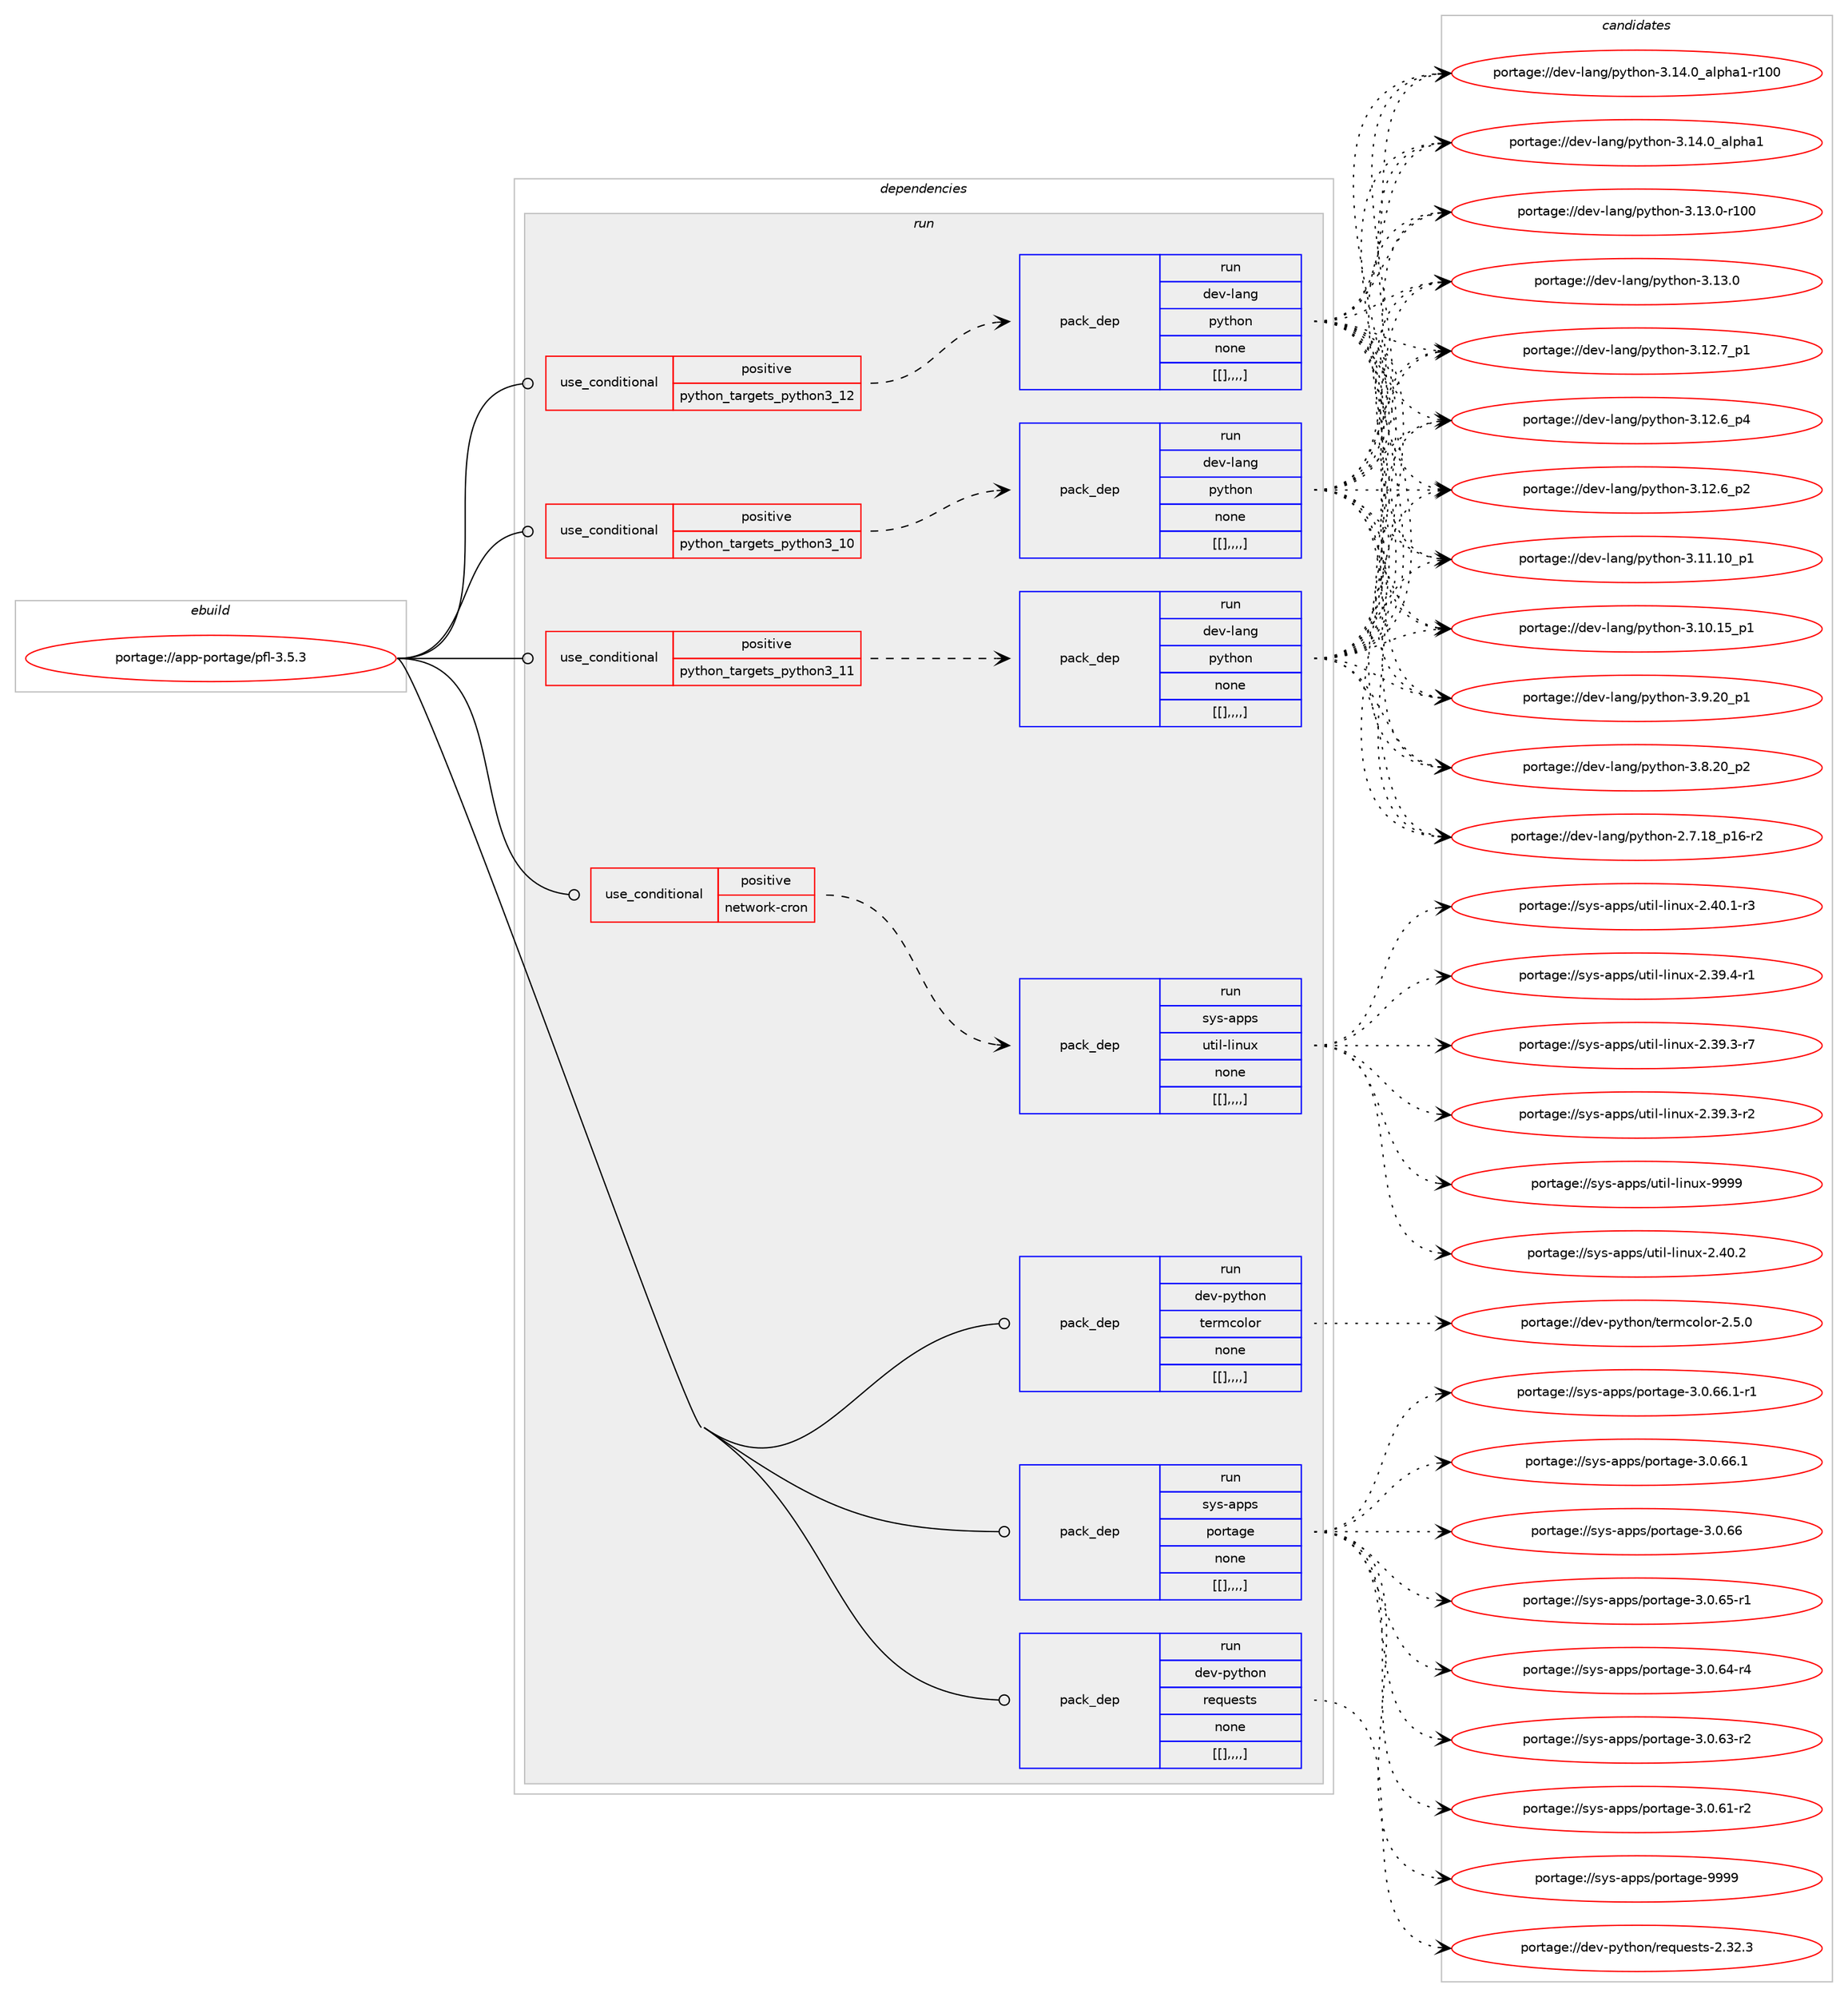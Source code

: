 digraph prolog {

# *************
# Graph options
# *************

newrank=true;
concentrate=true;
compound=true;
graph [rankdir=LR,fontname=Helvetica,fontsize=10,ranksep=1.5];#, ranksep=2.5, nodesep=0.2];
edge  [arrowhead=vee];
node  [fontname=Helvetica,fontsize=10];

# **********
# The ebuild
# **********

subgraph cluster_leftcol {
color=gray;
label=<<i>ebuild</i>>;
id [label="portage://app-portage/pfl-3.5.3", color=red, width=4, href="../app-portage/pfl-3.5.3.svg"];
}

# ****************
# The dependencies
# ****************

subgraph cluster_midcol {
color=gray;
label=<<i>dependencies</i>>;
subgraph cluster_compile {
fillcolor="#eeeeee";
style=filled;
label=<<i>compile</i>>;
}
subgraph cluster_compileandrun {
fillcolor="#eeeeee";
style=filled;
label=<<i>compile and run</i>>;
}
subgraph cluster_run {
fillcolor="#eeeeee";
style=filled;
label=<<i>run</i>>;
subgraph cond15657 {
dependency54371 [label=<<TABLE BORDER="0" CELLBORDER="1" CELLSPACING="0" CELLPADDING="4"><TR><TD ROWSPAN="3" CELLPADDING="10">use_conditional</TD></TR><TR><TD>positive</TD></TR><TR><TD>network-cron</TD></TR></TABLE>>, shape=none, color=red];
subgraph pack38178 {
dependency54380 [label=<<TABLE BORDER="0" CELLBORDER="1" CELLSPACING="0" CELLPADDING="4" WIDTH="220"><TR><TD ROWSPAN="6" CELLPADDING="30">pack_dep</TD></TR><TR><TD WIDTH="110">run</TD></TR><TR><TD>sys-apps</TD></TR><TR><TD>util-linux</TD></TR><TR><TD>none</TD></TR><TR><TD>[[],,,,]</TD></TR></TABLE>>, shape=none, color=blue];
}
dependency54371:e -> dependency54380:w [weight=20,style="dashed",arrowhead="vee"];
}
id:e -> dependency54371:w [weight=20,style="solid",arrowhead="odot"];
subgraph cond15667 {
dependency54384 [label=<<TABLE BORDER="0" CELLBORDER="1" CELLSPACING="0" CELLPADDING="4"><TR><TD ROWSPAN="3" CELLPADDING="10">use_conditional</TD></TR><TR><TD>positive</TD></TR><TR><TD>python_targets_python3_10</TD></TR></TABLE>>, shape=none, color=red];
subgraph pack38183 {
dependency54392 [label=<<TABLE BORDER="0" CELLBORDER="1" CELLSPACING="0" CELLPADDING="4" WIDTH="220"><TR><TD ROWSPAN="6" CELLPADDING="30">pack_dep</TD></TR><TR><TD WIDTH="110">run</TD></TR><TR><TD>dev-lang</TD></TR><TR><TD>python</TD></TR><TR><TD>none</TD></TR><TR><TD>[[],,,,]</TD></TR></TABLE>>, shape=none, color=blue];
}
dependency54384:e -> dependency54392:w [weight=20,style="dashed",arrowhead="vee"];
}
id:e -> dependency54384:w [weight=20,style="solid",arrowhead="odot"];
subgraph cond15672 {
dependency54398 [label=<<TABLE BORDER="0" CELLBORDER="1" CELLSPACING="0" CELLPADDING="4"><TR><TD ROWSPAN="3" CELLPADDING="10">use_conditional</TD></TR><TR><TD>positive</TD></TR><TR><TD>python_targets_python3_11</TD></TR></TABLE>>, shape=none, color=red];
subgraph pack38206 {
dependency54421 [label=<<TABLE BORDER="0" CELLBORDER="1" CELLSPACING="0" CELLPADDING="4" WIDTH="220"><TR><TD ROWSPAN="6" CELLPADDING="30">pack_dep</TD></TR><TR><TD WIDTH="110">run</TD></TR><TR><TD>dev-lang</TD></TR><TR><TD>python</TD></TR><TR><TD>none</TD></TR><TR><TD>[[],,,,]</TD></TR></TABLE>>, shape=none, color=blue];
}
dependency54398:e -> dependency54421:w [weight=20,style="dashed",arrowhead="vee"];
}
id:e -> dependency54398:w [weight=20,style="solid",arrowhead="odot"];
subgraph cond15678 {
dependency54495 [label=<<TABLE BORDER="0" CELLBORDER="1" CELLSPACING="0" CELLPADDING="4"><TR><TD ROWSPAN="3" CELLPADDING="10">use_conditional</TD></TR><TR><TD>positive</TD></TR><TR><TD>python_targets_python3_12</TD></TR></TABLE>>, shape=none, color=red];
subgraph pack38261 {
dependency54527 [label=<<TABLE BORDER="0" CELLBORDER="1" CELLSPACING="0" CELLPADDING="4" WIDTH="220"><TR><TD ROWSPAN="6" CELLPADDING="30">pack_dep</TD></TR><TR><TD WIDTH="110">run</TD></TR><TR><TD>dev-lang</TD></TR><TR><TD>python</TD></TR><TR><TD>none</TD></TR><TR><TD>[[],,,,]</TD></TR></TABLE>>, shape=none, color=blue];
}
dependency54495:e -> dependency54527:w [weight=20,style="dashed",arrowhead="vee"];
}
id:e -> dependency54495:w [weight=20,style="solid",arrowhead="odot"];
subgraph pack38285 {
dependency54539 [label=<<TABLE BORDER="0" CELLBORDER="1" CELLSPACING="0" CELLPADDING="4" WIDTH="220"><TR><TD ROWSPAN="6" CELLPADDING="30">pack_dep</TD></TR><TR><TD WIDTH="110">run</TD></TR><TR><TD>dev-python</TD></TR><TR><TD>requests</TD></TR><TR><TD>none</TD></TR><TR><TD>[[],,,,]</TD></TR></TABLE>>, shape=none, color=blue];
}
id:e -> dependency54539:w [weight=20,style="solid",arrowhead="odot"];
subgraph pack38291 {
dependency54560 [label=<<TABLE BORDER="0" CELLBORDER="1" CELLSPACING="0" CELLPADDING="4" WIDTH="220"><TR><TD ROWSPAN="6" CELLPADDING="30">pack_dep</TD></TR><TR><TD WIDTH="110">run</TD></TR><TR><TD>dev-python</TD></TR><TR><TD>termcolor</TD></TR><TR><TD>none</TD></TR><TR><TD>[[],,,,]</TD></TR></TABLE>>, shape=none, color=blue];
}
id:e -> dependency54560:w [weight=20,style="solid",arrowhead="odot"];
subgraph pack38314 {
dependency54583 [label=<<TABLE BORDER="0" CELLBORDER="1" CELLSPACING="0" CELLPADDING="4" WIDTH="220"><TR><TD ROWSPAN="6" CELLPADDING="30">pack_dep</TD></TR><TR><TD WIDTH="110">run</TD></TR><TR><TD>sys-apps</TD></TR><TR><TD>portage</TD></TR><TR><TD>none</TD></TR><TR><TD>[[],,,,]</TD></TR></TABLE>>, shape=none, color=blue];
}
id:e -> dependency54583:w [weight=20,style="solid",arrowhead="odot"];
}
}

# **************
# The candidates
# **************

subgraph cluster_choices {
rank=same;
color=gray;
label=<<i>candidates</i>>;

subgraph choice37261 {
color=black;
nodesep=1;
choice115121115459711211211547117116105108451081051101171204557575757 [label="portage://sys-apps/util-linux-9999", color=red, width=4,href="../sys-apps/util-linux-9999.svg"];
choice1151211154597112112115471171161051084510810511011712045504652484650 [label="portage://sys-apps/util-linux-2.40.2", color=red, width=4,href="../sys-apps/util-linux-2.40.2.svg"];
choice11512111545971121121154711711610510845108105110117120455046524846494511451 [label="portage://sys-apps/util-linux-2.40.1-r3", color=red, width=4,href="../sys-apps/util-linux-2.40.1-r3.svg"];
choice11512111545971121121154711711610510845108105110117120455046515746524511449 [label="portage://sys-apps/util-linux-2.39.4-r1", color=red, width=4,href="../sys-apps/util-linux-2.39.4-r1.svg"];
choice11512111545971121121154711711610510845108105110117120455046515746514511455 [label="portage://sys-apps/util-linux-2.39.3-r7", color=red, width=4,href="../sys-apps/util-linux-2.39.3-r7.svg"];
choice11512111545971121121154711711610510845108105110117120455046515746514511450 [label="portage://sys-apps/util-linux-2.39.3-r2", color=red, width=4,href="../sys-apps/util-linux-2.39.3-r2.svg"];
dependency54380:e -> choice115121115459711211211547117116105108451081051101171204557575757:w [style=dotted,weight="100"];
dependency54380:e -> choice1151211154597112112115471171161051084510810511011712045504652484650:w [style=dotted,weight="100"];
dependency54380:e -> choice11512111545971121121154711711610510845108105110117120455046524846494511451:w [style=dotted,weight="100"];
dependency54380:e -> choice11512111545971121121154711711610510845108105110117120455046515746524511449:w [style=dotted,weight="100"];
dependency54380:e -> choice11512111545971121121154711711610510845108105110117120455046515746514511455:w [style=dotted,weight="100"];
dependency54380:e -> choice11512111545971121121154711711610510845108105110117120455046515746514511450:w [style=dotted,weight="100"];
}
subgraph choice37268 {
color=black;
nodesep=1;
choice100101118451089711010347112121116104111110455146495246489597108112104974945114494848 [label="portage://dev-lang/python-3.14.0_alpha1-r100", color=red, width=4,href="../dev-lang/python-3.14.0_alpha1-r100.svg"];
choice1001011184510897110103471121211161041111104551464952464895971081121049749 [label="portage://dev-lang/python-3.14.0_alpha1", color=red, width=4,href="../dev-lang/python-3.14.0_alpha1.svg"];
choice1001011184510897110103471121211161041111104551464951464845114494848 [label="portage://dev-lang/python-3.13.0-r100", color=red, width=4,href="../dev-lang/python-3.13.0-r100.svg"];
choice10010111845108971101034711212111610411111045514649514648 [label="portage://dev-lang/python-3.13.0", color=red, width=4,href="../dev-lang/python-3.13.0.svg"];
choice100101118451089711010347112121116104111110455146495046559511249 [label="portage://dev-lang/python-3.12.7_p1", color=red, width=4,href="../dev-lang/python-3.12.7_p1.svg"];
choice100101118451089711010347112121116104111110455146495046549511252 [label="portage://dev-lang/python-3.12.6_p4", color=red, width=4,href="../dev-lang/python-3.12.6_p4.svg"];
choice100101118451089711010347112121116104111110455146495046549511250 [label="portage://dev-lang/python-3.12.6_p2", color=red, width=4,href="../dev-lang/python-3.12.6_p2.svg"];
choice10010111845108971101034711212111610411111045514649494649489511249 [label="portage://dev-lang/python-3.11.10_p1", color=red, width=4,href="../dev-lang/python-3.11.10_p1.svg"];
choice10010111845108971101034711212111610411111045514649484649539511249 [label="portage://dev-lang/python-3.10.15_p1", color=red, width=4,href="../dev-lang/python-3.10.15_p1.svg"];
choice100101118451089711010347112121116104111110455146574650489511249 [label="portage://dev-lang/python-3.9.20_p1", color=red, width=4,href="../dev-lang/python-3.9.20_p1.svg"];
choice100101118451089711010347112121116104111110455146564650489511250 [label="portage://dev-lang/python-3.8.20_p2", color=red, width=4,href="../dev-lang/python-3.8.20_p2.svg"];
choice100101118451089711010347112121116104111110455046554649569511249544511450 [label="portage://dev-lang/python-2.7.18_p16-r2", color=red, width=4,href="../dev-lang/python-2.7.18_p16-r2.svg"];
dependency54392:e -> choice100101118451089711010347112121116104111110455146495246489597108112104974945114494848:w [style=dotted,weight="100"];
dependency54392:e -> choice1001011184510897110103471121211161041111104551464952464895971081121049749:w [style=dotted,weight="100"];
dependency54392:e -> choice1001011184510897110103471121211161041111104551464951464845114494848:w [style=dotted,weight="100"];
dependency54392:e -> choice10010111845108971101034711212111610411111045514649514648:w [style=dotted,weight="100"];
dependency54392:e -> choice100101118451089711010347112121116104111110455146495046559511249:w [style=dotted,weight="100"];
dependency54392:e -> choice100101118451089711010347112121116104111110455146495046549511252:w [style=dotted,weight="100"];
dependency54392:e -> choice100101118451089711010347112121116104111110455146495046549511250:w [style=dotted,weight="100"];
dependency54392:e -> choice10010111845108971101034711212111610411111045514649494649489511249:w [style=dotted,weight="100"];
dependency54392:e -> choice10010111845108971101034711212111610411111045514649484649539511249:w [style=dotted,weight="100"];
dependency54392:e -> choice100101118451089711010347112121116104111110455146574650489511249:w [style=dotted,weight="100"];
dependency54392:e -> choice100101118451089711010347112121116104111110455146564650489511250:w [style=dotted,weight="100"];
dependency54392:e -> choice100101118451089711010347112121116104111110455046554649569511249544511450:w [style=dotted,weight="100"];
}
subgraph choice37282 {
color=black;
nodesep=1;
choice100101118451089711010347112121116104111110455146495246489597108112104974945114494848 [label="portage://dev-lang/python-3.14.0_alpha1-r100", color=red, width=4,href="../dev-lang/python-3.14.0_alpha1-r100.svg"];
choice1001011184510897110103471121211161041111104551464952464895971081121049749 [label="portage://dev-lang/python-3.14.0_alpha1", color=red, width=4,href="../dev-lang/python-3.14.0_alpha1.svg"];
choice1001011184510897110103471121211161041111104551464951464845114494848 [label="portage://dev-lang/python-3.13.0-r100", color=red, width=4,href="../dev-lang/python-3.13.0-r100.svg"];
choice10010111845108971101034711212111610411111045514649514648 [label="portage://dev-lang/python-3.13.0", color=red, width=4,href="../dev-lang/python-3.13.0.svg"];
choice100101118451089711010347112121116104111110455146495046559511249 [label="portage://dev-lang/python-3.12.7_p1", color=red, width=4,href="../dev-lang/python-3.12.7_p1.svg"];
choice100101118451089711010347112121116104111110455146495046549511252 [label="portage://dev-lang/python-3.12.6_p4", color=red, width=4,href="../dev-lang/python-3.12.6_p4.svg"];
choice100101118451089711010347112121116104111110455146495046549511250 [label="portage://dev-lang/python-3.12.6_p2", color=red, width=4,href="../dev-lang/python-3.12.6_p2.svg"];
choice10010111845108971101034711212111610411111045514649494649489511249 [label="portage://dev-lang/python-3.11.10_p1", color=red, width=4,href="../dev-lang/python-3.11.10_p1.svg"];
choice10010111845108971101034711212111610411111045514649484649539511249 [label="portage://dev-lang/python-3.10.15_p1", color=red, width=4,href="../dev-lang/python-3.10.15_p1.svg"];
choice100101118451089711010347112121116104111110455146574650489511249 [label="portage://dev-lang/python-3.9.20_p1", color=red, width=4,href="../dev-lang/python-3.9.20_p1.svg"];
choice100101118451089711010347112121116104111110455146564650489511250 [label="portage://dev-lang/python-3.8.20_p2", color=red, width=4,href="../dev-lang/python-3.8.20_p2.svg"];
choice100101118451089711010347112121116104111110455046554649569511249544511450 [label="portage://dev-lang/python-2.7.18_p16-r2", color=red, width=4,href="../dev-lang/python-2.7.18_p16-r2.svg"];
dependency54421:e -> choice100101118451089711010347112121116104111110455146495246489597108112104974945114494848:w [style=dotted,weight="100"];
dependency54421:e -> choice1001011184510897110103471121211161041111104551464952464895971081121049749:w [style=dotted,weight="100"];
dependency54421:e -> choice1001011184510897110103471121211161041111104551464951464845114494848:w [style=dotted,weight="100"];
dependency54421:e -> choice10010111845108971101034711212111610411111045514649514648:w [style=dotted,weight="100"];
dependency54421:e -> choice100101118451089711010347112121116104111110455146495046559511249:w [style=dotted,weight="100"];
dependency54421:e -> choice100101118451089711010347112121116104111110455146495046549511252:w [style=dotted,weight="100"];
dependency54421:e -> choice100101118451089711010347112121116104111110455146495046549511250:w [style=dotted,weight="100"];
dependency54421:e -> choice10010111845108971101034711212111610411111045514649494649489511249:w [style=dotted,weight="100"];
dependency54421:e -> choice10010111845108971101034711212111610411111045514649484649539511249:w [style=dotted,weight="100"];
dependency54421:e -> choice100101118451089711010347112121116104111110455146574650489511249:w [style=dotted,weight="100"];
dependency54421:e -> choice100101118451089711010347112121116104111110455146564650489511250:w [style=dotted,weight="100"];
dependency54421:e -> choice100101118451089711010347112121116104111110455046554649569511249544511450:w [style=dotted,weight="100"];
}
subgraph choice37292 {
color=black;
nodesep=1;
choice100101118451089711010347112121116104111110455146495246489597108112104974945114494848 [label="portage://dev-lang/python-3.14.0_alpha1-r100", color=red, width=4,href="../dev-lang/python-3.14.0_alpha1-r100.svg"];
choice1001011184510897110103471121211161041111104551464952464895971081121049749 [label="portage://dev-lang/python-3.14.0_alpha1", color=red, width=4,href="../dev-lang/python-3.14.0_alpha1.svg"];
choice1001011184510897110103471121211161041111104551464951464845114494848 [label="portage://dev-lang/python-3.13.0-r100", color=red, width=4,href="../dev-lang/python-3.13.0-r100.svg"];
choice10010111845108971101034711212111610411111045514649514648 [label="portage://dev-lang/python-3.13.0", color=red, width=4,href="../dev-lang/python-3.13.0.svg"];
choice100101118451089711010347112121116104111110455146495046559511249 [label="portage://dev-lang/python-3.12.7_p1", color=red, width=4,href="../dev-lang/python-3.12.7_p1.svg"];
choice100101118451089711010347112121116104111110455146495046549511252 [label="portage://dev-lang/python-3.12.6_p4", color=red, width=4,href="../dev-lang/python-3.12.6_p4.svg"];
choice100101118451089711010347112121116104111110455146495046549511250 [label="portage://dev-lang/python-3.12.6_p2", color=red, width=4,href="../dev-lang/python-3.12.6_p2.svg"];
choice10010111845108971101034711212111610411111045514649494649489511249 [label="portage://dev-lang/python-3.11.10_p1", color=red, width=4,href="../dev-lang/python-3.11.10_p1.svg"];
choice10010111845108971101034711212111610411111045514649484649539511249 [label="portage://dev-lang/python-3.10.15_p1", color=red, width=4,href="../dev-lang/python-3.10.15_p1.svg"];
choice100101118451089711010347112121116104111110455146574650489511249 [label="portage://dev-lang/python-3.9.20_p1", color=red, width=4,href="../dev-lang/python-3.9.20_p1.svg"];
choice100101118451089711010347112121116104111110455146564650489511250 [label="portage://dev-lang/python-3.8.20_p2", color=red, width=4,href="../dev-lang/python-3.8.20_p2.svg"];
choice100101118451089711010347112121116104111110455046554649569511249544511450 [label="portage://dev-lang/python-2.7.18_p16-r2", color=red, width=4,href="../dev-lang/python-2.7.18_p16-r2.svg"];
dependency54527:e -> choice100101118451089711010347112121116104111110455146495246489597108112104974945114494848:w [style=dotted,weight="100"];
dependency54527:e -> choice1001011184510897110103471121211161041111104551464952464895971081121049749:w [style=dotted,weight="100"];
dependency54527:e -> choice1001011184510897110103471121211161041111104551464951464845114494848:w [style=dotted,weight="100"];
dependency54527:e -> choice10010111845108971101034711212111610411111045514649514648:w [style=dotted,weight="100"];
dependency54527:e -> choice100101118451089711010347112121116104111110455146495046559511249:w [style=dotted,weight="100"];
dependency54527:e -> choice100101118451089711010347112121116104111110455146495046549511252:w [style=dotted,weight="100"];
dependency54527:e -> choice100101118451089711010347112121116104111110455146495046549511250:w [style=dotted,weight="100"];
dependency54527:e -> choice10010111845108971101034711212111610411111045514649494649489511249:w [style=dotted,weight="100"];
dependency54527:e -> choice10010111845108971101034711212111610411111045514649484649539511249:w [style=dotted,weight="100"];
dependency54527:e -> choice100101118451089711010347112121116104111110455146574650489511249:w [style=dotted,weight="100"];
dependency54527:e -> choice100101118451089711010347112121116104111110455146564650489511250:w [style=dotted,weight="100"];
dependency54527:e -> choice100101118451089711010347112121116104111110455046554649569511249544511450:w [style=dotted,weight="100"];
}
subgraph choice37299 {
color=black;
nodesep=1;
choice100101118451121211161041111104711410111311710111511611545504651504651 [label="portage://dev-python/requests-2.32.3", color=red, width=4,href="../dev-python/requests-2.32.3.svg"];
dependency54539:e -> choice100101118451121211161041111104711410111311710111511611545504651504651:w [style=dotted,weight="100"];
}
subgraph choice37308 {
color=black;
nodesep=1;
choice100101118451121211161041111104711610111410999111108111114455046534648 [label="portage://dev-python/termcolor-2.5.0", color=red, width=4,href="../dev-python/termcolor-2.5.0.svg"];
dependency54560:e -> choice100101118451121211161041111104711610111410999111108111114455046534648:w [style=dotted,weight="100"];
}
subgraph choice37310 {
color=black;
nodesep=1;
choice115121115459711211211547112111114116971031014557575757 [label="portage://sys-apps/portage-9999", color=red, width=4,href="../sys-apps/portage-9999.svg"];
choice115121115459711211211547112111114116971031014551464846545446494511449 [label="portage://sys-apps/portage-3.0.66.1-r1", color=red, width=4,href="../sys-apps/portage-3.0.66.1-r1.svg"];
choice11512111545971121121154711211111411697103101455146484654544649 [label="portage://sys-apps/portage-3.0.66.1", color=red, width=4,href="../sys-apps/portage-3.0.66.1.svg"];
choice1151211154597112112115471121111141169710310145514648465454 [label="portage://sys-apps/portage-3.0.66", color=red, width=4,href="../sys-apps/portage-3.0.66.svg"];
choice11512111545971121121154711211111411697103101455146484654534511449 [label="portage://sys-apps/portage-3.0.65-r1", color=red, width=4,href="../sys-apps/portage-3.0.65-r1.svg"];
choice11512111545971121121154711211111411697103101455146484654524511452 [label="portage://sys-apps/portage-3.0.64-r4", color=red, width=4,href="../sys-apps/portage-3.0.64-r4.svg"];
choice11512111545971121121154711211111411697103101455146484654514511450 [label="portage://sys-apps/portage-3.0.63-r2", color=red, width=4,href="../sys-apps/portage-3.0.63-r2.svg"];
choice11512111545971121121154711211111411697103101455146484654494511450 [label="portage://sys-apps/portage-3.0.61-r2", color=red, width=4,href="../sys-apps/portage-3.0.61-r2.svg"];
dependency54583:e -> choice115121115459711211211547112111114116971031014557575757:w [style=dotted,weight="100"];
dependency54583:e -> choice115121115459711211211547112111114116971031014551464846545446494511449:w [style=dotted,weight="100"];
dependency54583:e -> choice11512111545971121121154711211111411697103101455146484654544649:w [style=dotted,weight="100"];
dependency54583:e -> choice1151211154597112112115471121111141169710310145514648465454:w [style=dotted,weight="100"];
dependency54583:e -> choice11512111545971121121154711211111411697103101455146484654534511449:w [style=dotted,weight="100"];
dependency54583:e -> choice11512111545971121121154711211111411697103101455146484654524511452:w [style=dotted,weight="100"];
dependency54583:e -> choice11512111545971121121154711211111411697103101455146484654514511450:w [style=dotted,weight="100"];
dependency54583:e -> choice11512111545971121121154711211111411697103101455146484654494511450:w [style=dotted,weight="100"];
}
}

}
